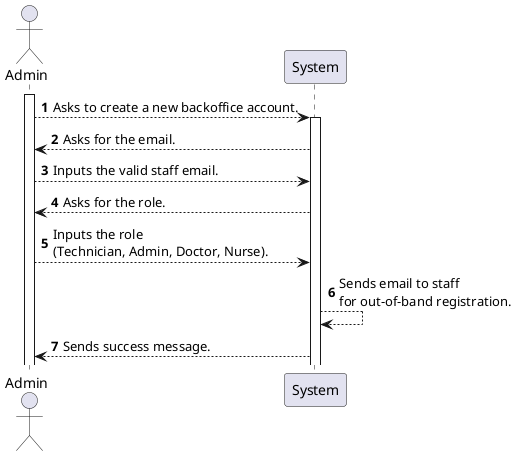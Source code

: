 @startuml
'https://plantuml.com/sequence-diagram

autonumber
actor "Admin" as ADMIN
participant "System" as SYS

activate ADMIN

ADMIN --> SYS : Asks to create a new backoffice account.

activate SYS

SYS --> ADMIN : Asks for the email.

ADMIN --> SYS : Inputs the valid staff email.

SYS --> ADMIN : Asks for the role.

ADMIN --> SYS : Inputs the role \n(Technician, Admin, Doctor, Nurse).

SYS --> SYS : Sends email to staff \nfor out-of-band registration.

SYS --> ADMIN : Sends success message.

@enduml